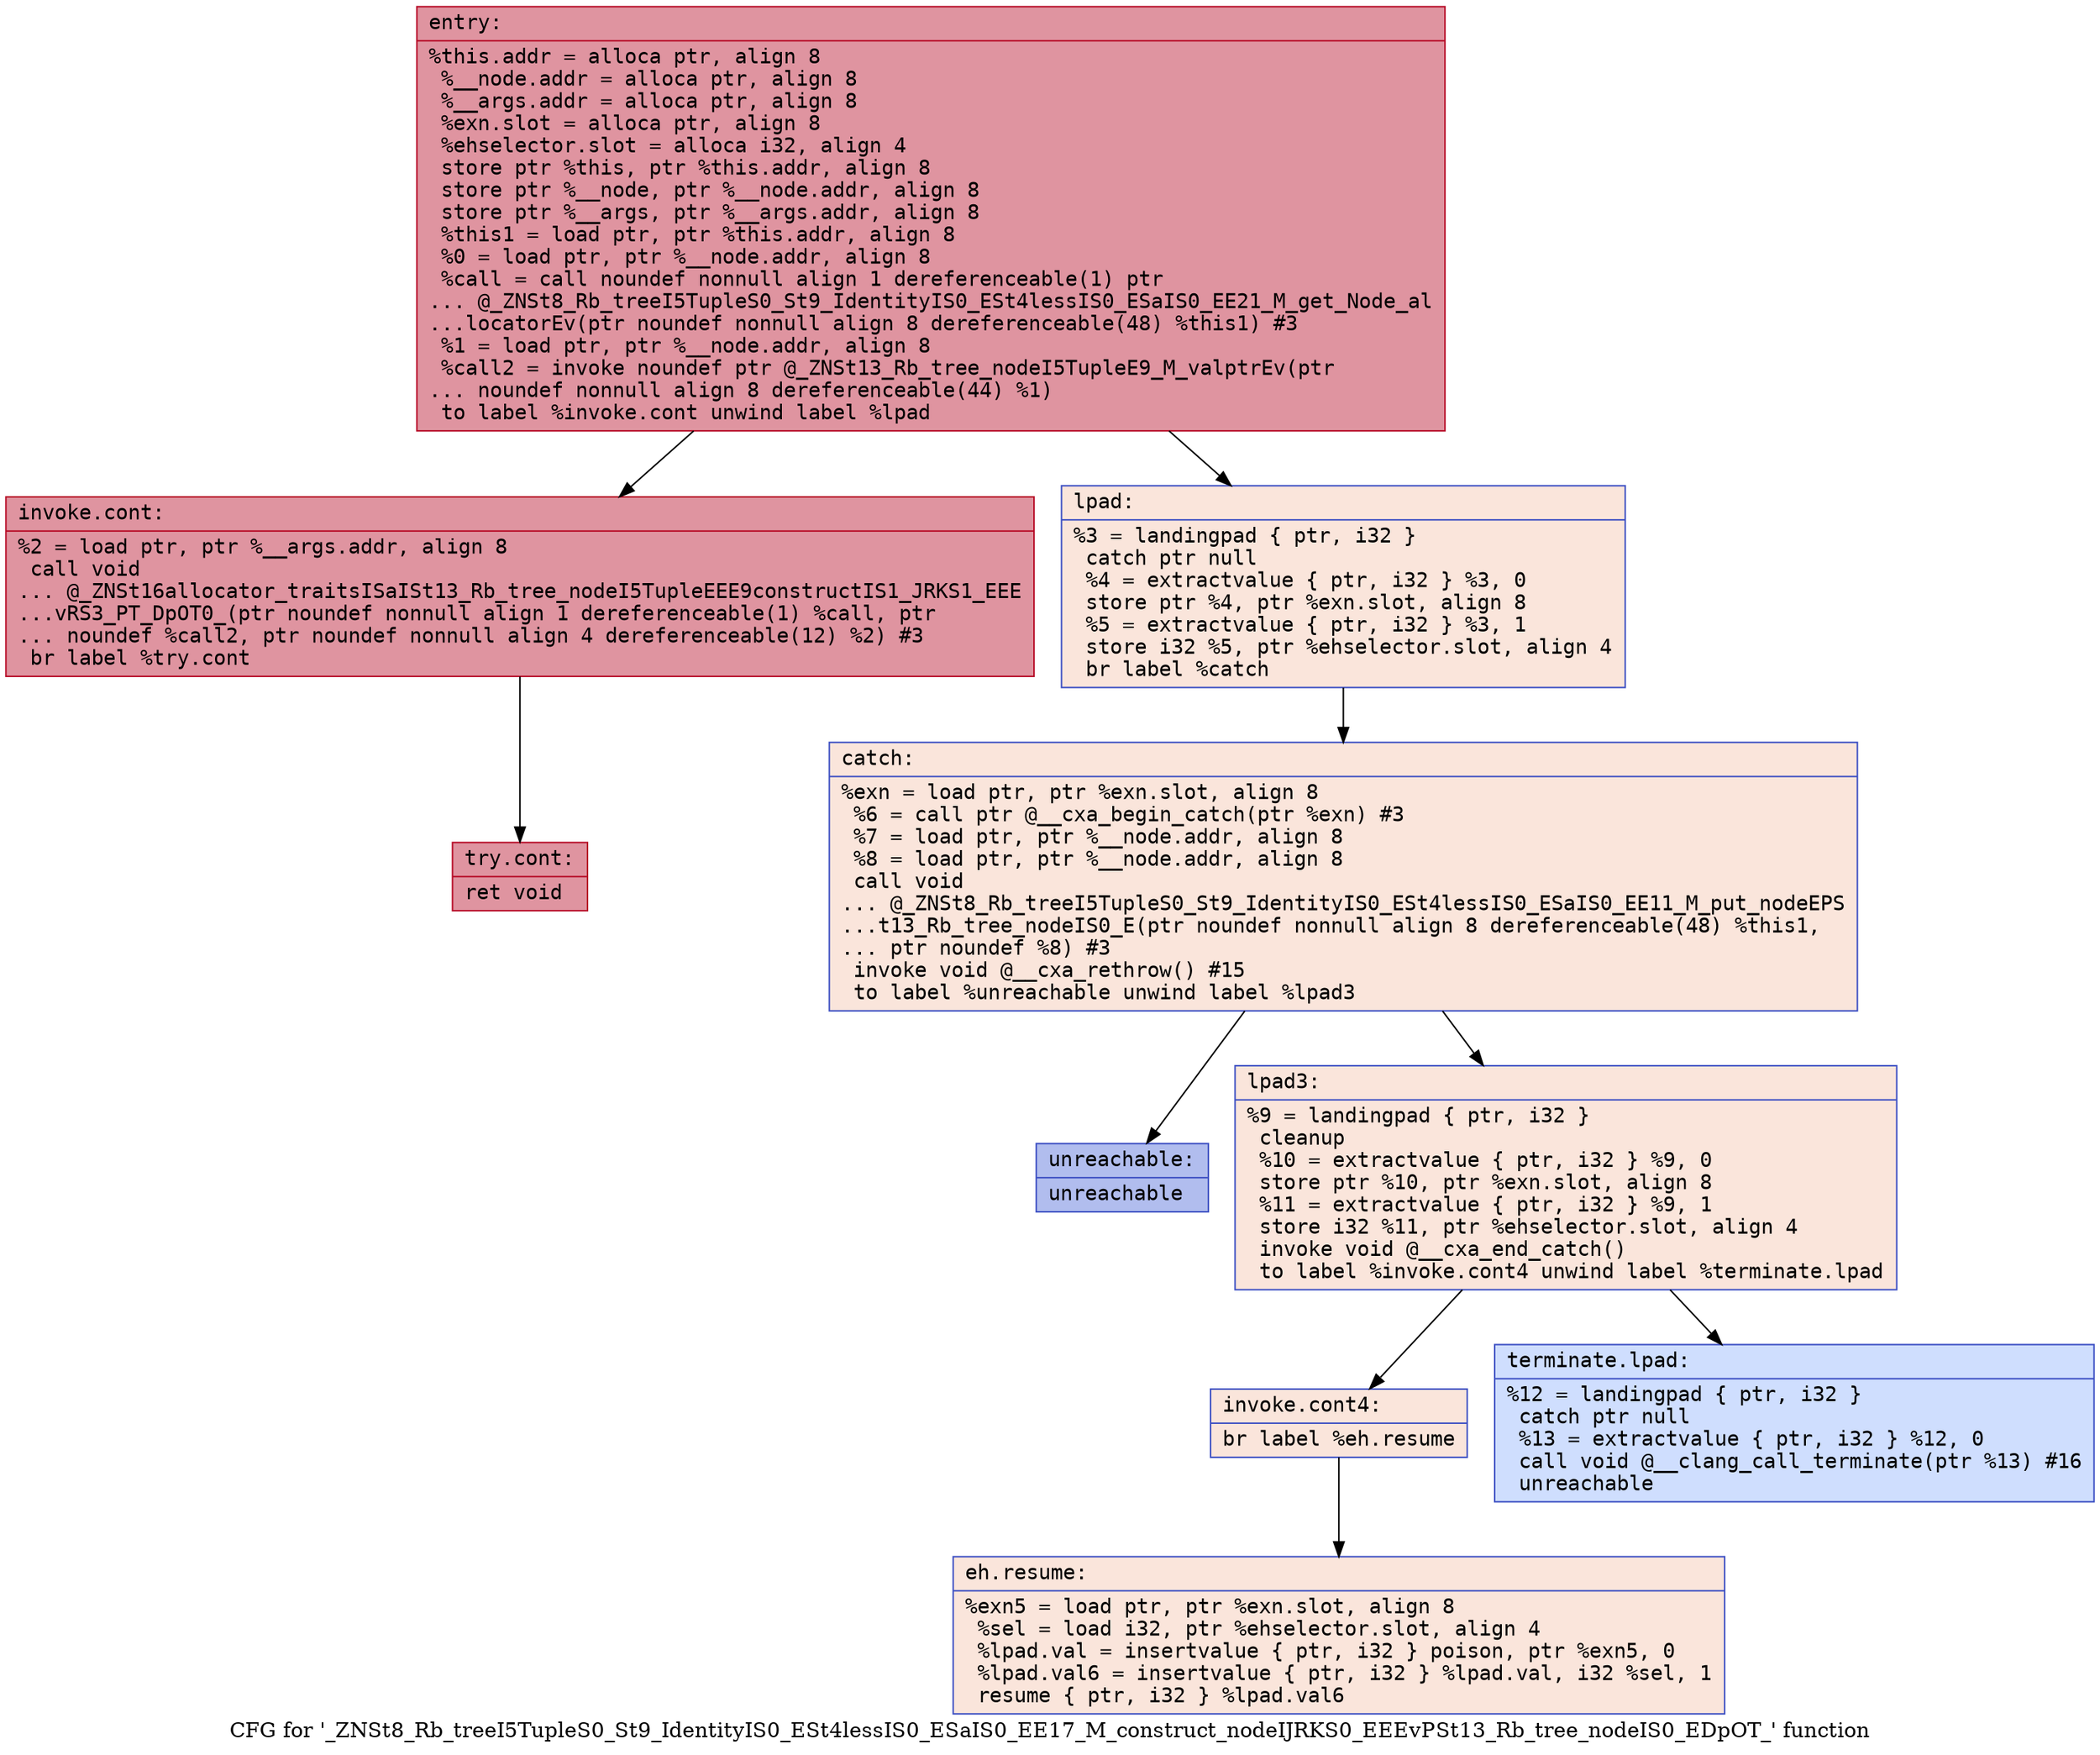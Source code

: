 digraph "CFG for '_ZNSt8_Rb_treeI5TupleS0_St9_IdentityIS0_ESt4lessIS0_ESaIS0_EE17_M_construct_nodeIJRKS0_EEEvPSt13_Rb_tree_nodeIS0_EDpOT_' function" {
	label="CFG for '_ZNSt8_Rb_treeI5TupleS0_St9_IdentityIS0_ESt4lessIS0_ESaIS0_EE17_M_construct_nodeIJRKS0_EEEvPSt13_Rb_tree_nodeIS0_EDpOT_' function";

	Node0x55dab47e16d0 [shape=record,color="#b70d28ff", style=filled, fillcolor="#b70d2870" fontname="Courier",label="{entry:\l|  %this.addr = alloca ptr, align 8\l  %__node.addr = alloca ptr, align 8\l  %__args.addr = alloca ptr, align 8\l  %exn.slot = alloca ptr, align 8\l  %ehselector.slot = alloca i32, align 4\l  store ptr %this, ptr %this.addr, align 8\l  store ptr %__node, ptr %__node.addr, align 8\l  store ptr %__args, ptr %__args.addr, align 8\l  %this1 = load ptr, ptr %this.addr, align 8\l  %0 = load ptr, ptr %__node.addr, align 8\l  %call = call noundef nonnull align 1 dereferenceable(1) ptr\l... @_ZNSt8_Rb_treeI5TupleS0_St9_IdentityIS0_ESt4lessIS0_ESaIS0_EE21_M_get_Node_al\l...locatorEv(ptr noundef nonnull align 8 dereferenceable(48) %this1) #3\l  %1 = load ptr, ptr %__node.addr, align 8\l  %call2 = invoke noundef ptr @_ZNSt13_Rb_tree_nodeI5TupleE9_M_valptrEv(ptr\l... noundef nonnull align 8 dereferenceable(44) %1)\l          to label %invoke.cont unwind label %lpad\l}"];
	Node0x55dab47e16d0 -> Node0x55dab47e1d90[tooltip="entry -> invoke.cont\nProbability 100.00%" ];
	Node0x55dab47e16d0 -> Node0x55dab47e1e10[tooltip="entry -> lpad\nProbability 0.00%" ];
	Node0x55dab47e1d90 [shape=record,color="#b70d28ff", style=filled, fillcolor="#b70d2870" fontname="Courier",label="{invoke.cont:\l|  %2 = load ptr, ptr %__args.addr, align 8\l  call void\l... @_ZNSt16allocator_traitsISaISt13_Rb_tree_nodeI5TupleEEE9constructIS1_JRKS1_EEE\l...vRS3_PT_DpOT0_(ptr noundef nonnull align 1 dereferenceable(1) %call, ptr\l... noundef %call2, ptr noundef nonnull align 4 dereferenceable(12) %2) #3\l  br label %try.cont\l}"];
	Node0x55dab47e1d90 -> Node0x55dab47e2430[tooltip="invoke.cont -> try.cont\nProbability 100.00%" ];
	Node0x55dab47e1e10 [shape=record,color="#3d50c3ff", style=filled, fillcolor="#f4c5ad70" fontname="Courier",label="{lpad:\l|  %3 = landingpad \{ ptr, i32 \}\l          catch ptr null\l  %4 = extractvalue \{ ptr, i32 \} %3, 0\l  store ptr %4, ptr %exn.slot, align 8\l  %5 = extractvalue \{ ptr, i32 \} %3, 1\l  store i32 %5, ptr %ehselector.slot, align 4\l  br label %catch\l}"];
	Node0x55dab47e1e10 -> Node0x55dab47e27c0[tooltip="lpad -> catch\nProbability 100.00%" ];
	Node0x55dab47e27c0 [shape=record,color="#3d50c3ff", style=filled, fillcolor="#f4c5ad70" fontname="Courier",label="{catch:\l|  %exn = load ptr, ptr %exn.slot, align 8\l  %6 = call ptr @__cxa_begin_catch(ptr %exn) #3\l  %7 = load ptr, ptr %__node.addr, align 8\l  %8 = load ptr, ptr %__node.addr, align 8\l  call void\l... @_ZNSt8_Rb_treeI5TupleS0_St9_IdentityIS0_ESt4lessIS0_ESaIS0_EE11_M_put_nodeEPS\l...t13_Rb_tree_nodeIS0_E(ptr noundef nonnull align 8 dereferenceable(48) %this1,\l... ptr noundef %8) #3\l  invoke void @__cxa_rethrow() #15\l          to label %unreachable unwind label %lpad3\l}"];
	Node0x55dab47e27c0 -> Node0x55dab47e2e70[tooltip="catch -> unreachable\nProbability 0.00%" ];
	Node0x55dab47e27c0 -> Node0x55dab47e2f20[tooltip="catch -> lpad3\nProbability 100.00%" ];
	Node0x55dab47e2f20 [shape=record,color="#3d50c3ff", style=filled, fillcolor="#f4c5ad70" fontname="Courier",label="{lpad3:\l|  %9 = landingpad \{ ptr, i32 \}\l          cleanup\l  %10 = extractvalue \{ ptr, i32 \} %9, 0\l  store ptr %10, ptr %exn.slot, align 8\l  %11 = extractvalue \{ ptr, i32 \} %9, 1\l  store i32 %11, ptr %ehselector.slot, align 4\l  invoke void @__cxa_end_catch()\l          to label %invoke.cont4 unwind label %terminate.lpad\l}"];
	Node0x55dab47e2f20 -> Node0x55dab47e3360[tooltip="lpad3 -> invoke.cont4\nProbability 100.00%" ];
	Node0x55dab47e2f20 -> Node0x55dab47e3410[tooltip="lpad3 -> terminate.lpad\nProbability 0.00%" ];
	Node0x55dab47e3360 [shape=record,color="#3d50c3ff", style=filled, fillcolor="#f4c5ad70" fontname="Courier",label="{invoke.cont4:\l|  br label %eh.resume\l}"];
	Node0x55dab47e3360 -> Node0x55dab47e3630[tooltip="invoke.cont4 -> eh.resume\nProbability 100.00%" ];
	Node0x55dab47e2430 [shape=record,color="#b70d28ff", style=filled, fillcolor="#b70d2870" fontname="Courier",label="{try.cont:\l|  ret void\l}"];
	Node0x55dab47e3630 [shape=record,color="#3d50c3ff", style=filled, fillcolor="#f4c5ad70" fontname="Courier",label="{eh.resume:\l|  %exn5 = load ptr, ptr %exn.slot, align 8\l  %sel = load i32, ptr %ehselector.slot, align 4\l  %lpad.val = insertvalue \{ ptr, i32 \} poison, ptr %exn5, 0\l  %lpad.val6 = insertvalue \{ ptr, i32 \} %lpad.val, i32 %sel, 1\l  resume \{ ptr, i32 \} %lpad.val6\l}"];
	Node0x55dab47e3410 [shape=record,color="#3d50c3ff", style=filled, fillcolor="#93b5fe70" fontname="Courier",label="{terminate.lpad:\l|  %12 = landingpad \{ ptr, i32 \}\l          catch ptr null\l  %13 = extractvalue \{ ptr, i32 \} %12, 0\l  call void @__clang_call_terminate(ptr %13) #16\l  unreachable\l}"];
	Node0x55dab47e2e70 [shape=record,color="#3d50c3ff", style=filled, fillcolor="#4f69d970" fontname="Courier",label="{unreachable:\l|  unreachable\l}"];
}
